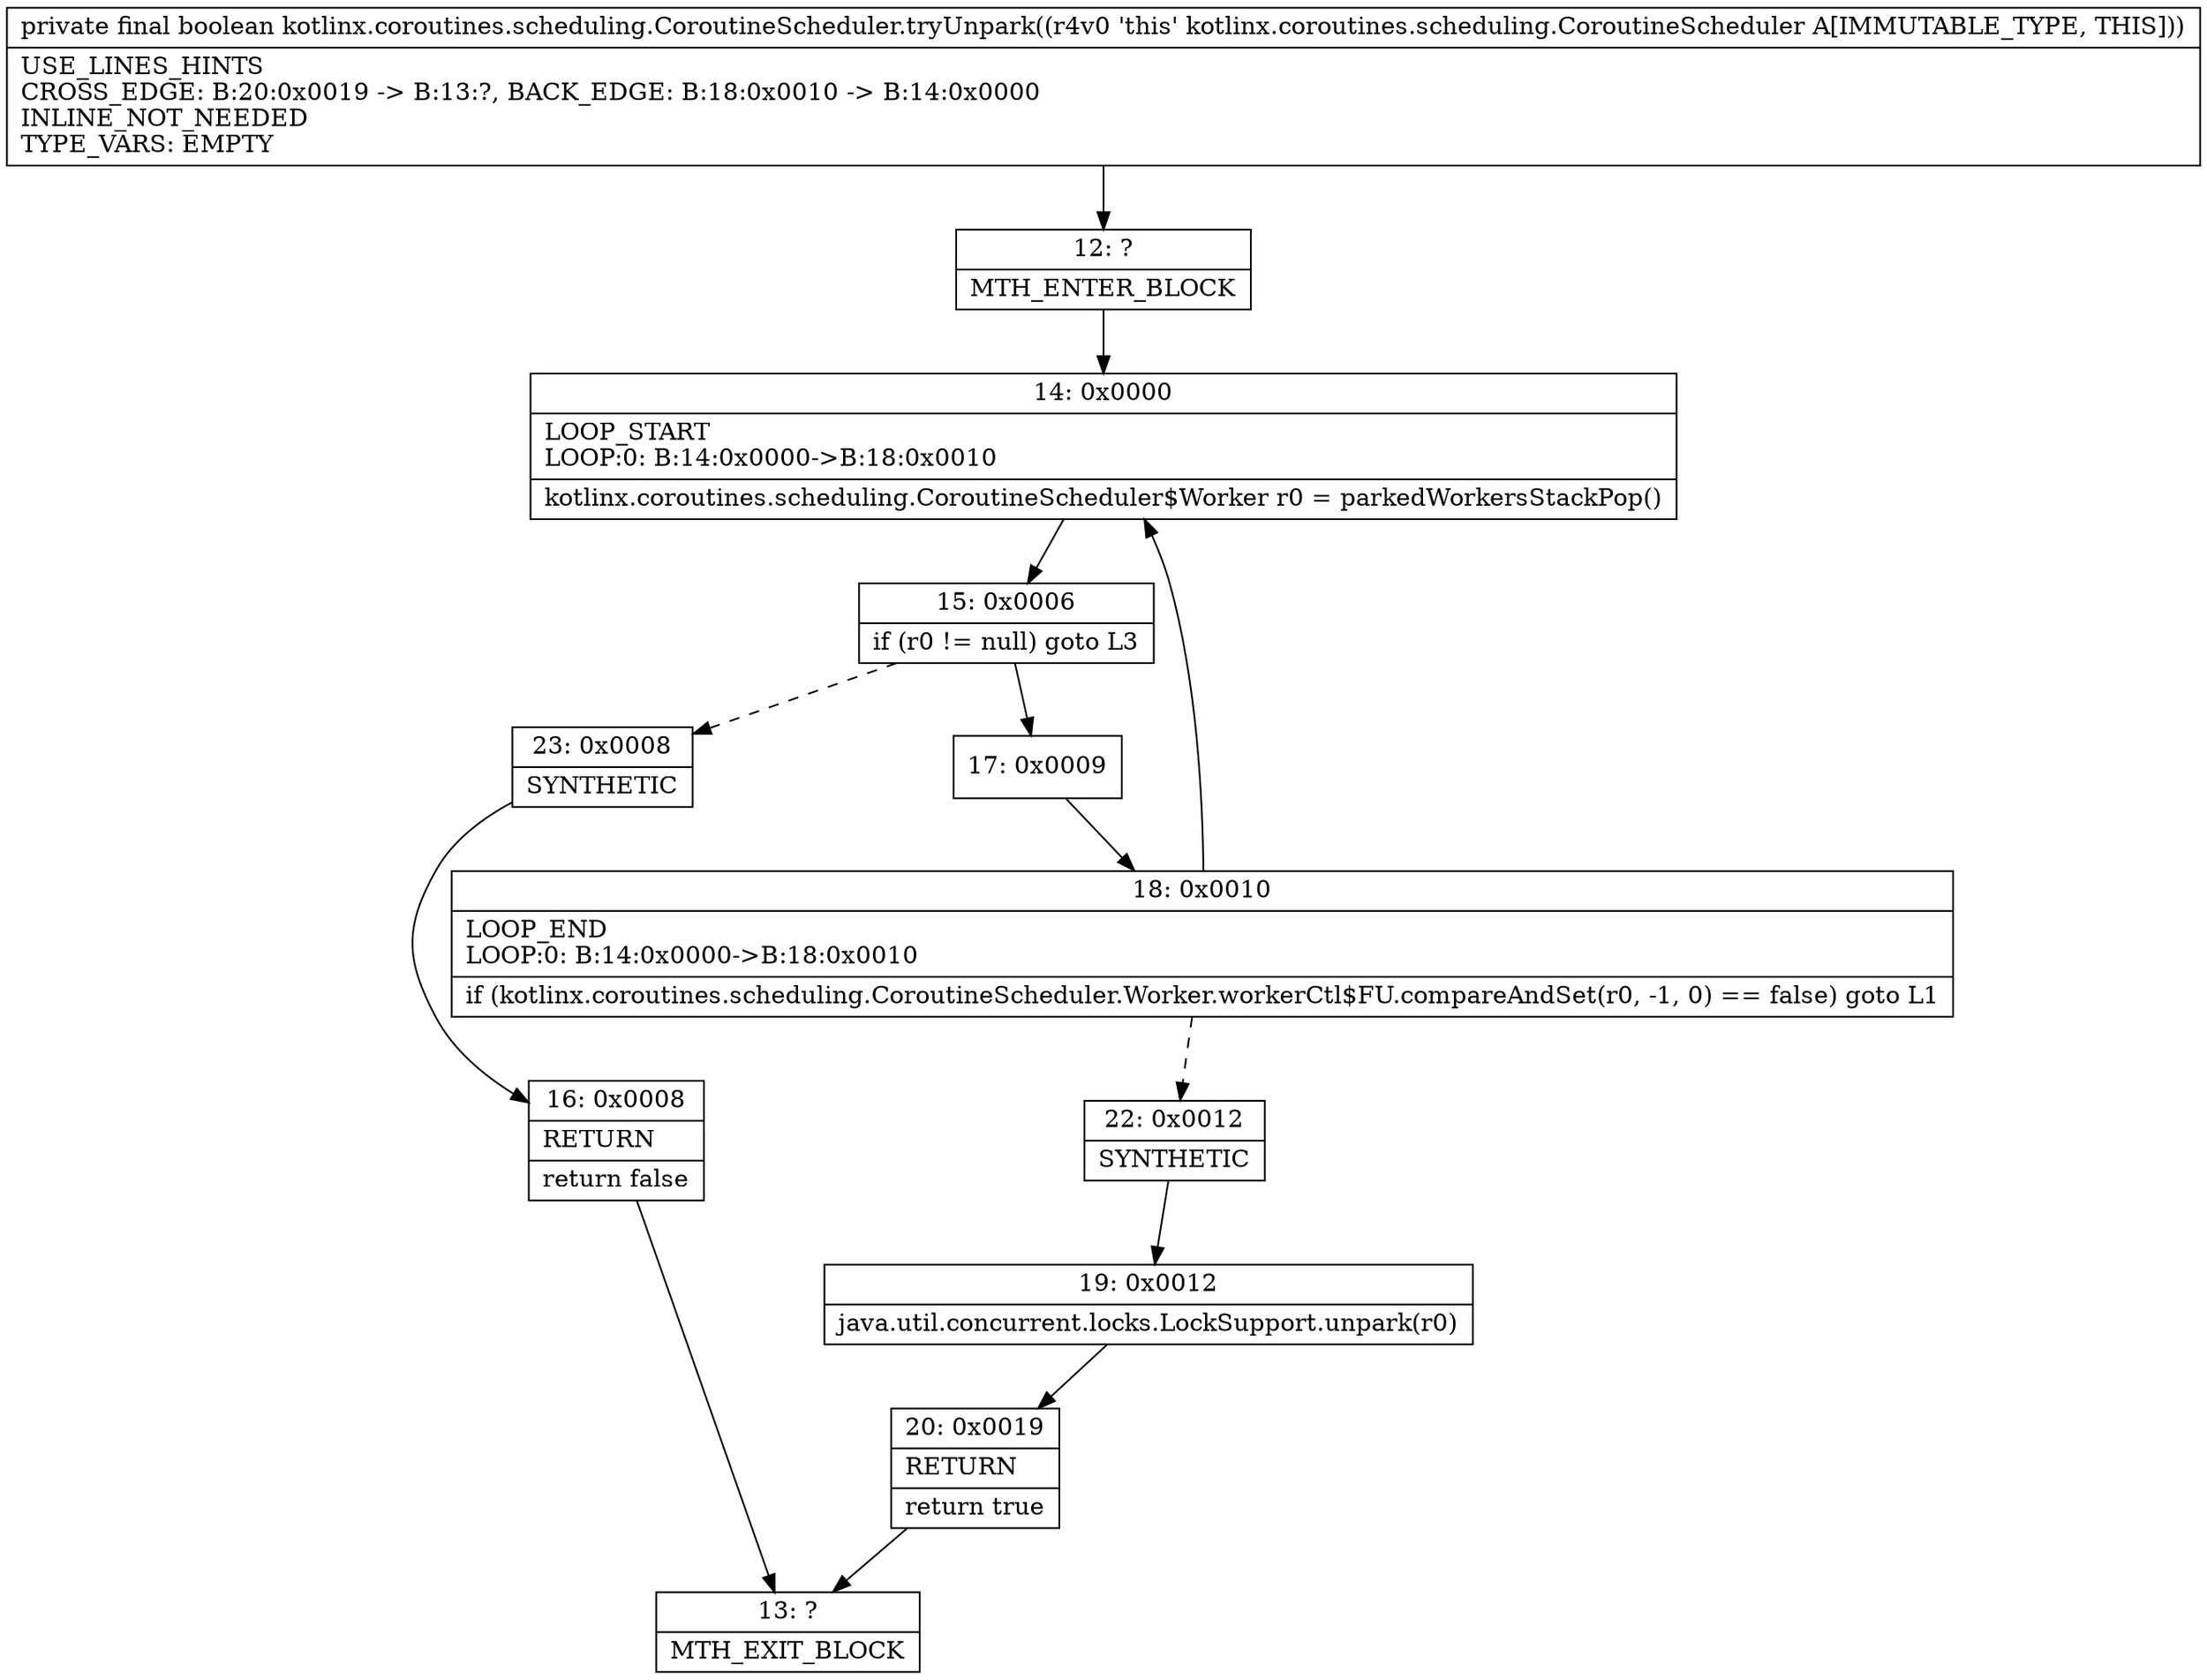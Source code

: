 digraph "CFG forkotlinx.coroutines.scheduling.CoroutineScheduler.tryUnpark()Z" {
Node_12 [shape=record,label="{12\:\ ?|MTH_ENTER_BLOCK\l}"];
Node_14 [shape=record,label="{14\:\ 0x0000|LOOP_START\lLOOP:0: B:14:0x0000\-\>B:18:0x0010\l|kotlinx.coroutines.scheduling.CoroutineScheduler$Worker r0 = parkedWorkersStackPop()\l}"];
Node_15 [shape=record,label="{15\:\ 0x0006|if (r0 != null) goto L3\l}"];
Node_17 [shape=record,label="{17\:\ 0x0009}"];
Node_18 [shape=record,label="{18\:\ 0x0010|LOOP_END\lLOOP:0: B:14:0x0000\-\>B:18:0x0010\l|if (kotlinx.coroutines.scheduling.CoroutineScheduler.Worker.workerCtl$FU.compareAndSet(r0, \-1, 0) == false) goto L1\l}"];
Node_22 [shape=record,label="{22\:\ 0x0012|SYNTHETIC\l}"];
Node_19 [shape=record,label="{19\:\ 0x0012|java.util.concurrent.locks.LockSupport.unpark(r0)\l}"];
Node_20 [shape=record,label="{20\:\ 0x0019|RETURN\l|return true\l}"];
Node_13 [shape=record,label="{13\:\ ?|MTH_EXIT_BLOCK\l}"];
Node_23 [shape=record,label="{23\:\ 0x0008|SYNTHETIC\l}"];
Node_16 [shape=record,label="{16\:\ 0x0008|RETURN\l|return false\l}"];
MethodNode[shape=record,label="{private final boolean kotlinx.coroutines.scheduling.CoroutineScheduler.tryUnpark((r4v0 'this' kotlinx.coroutines.scheduling.CoroutineScheduler A[IMMUTABLE_TYPE, THIS]))  | USE_LINES_HINTS\lCROSS_EDGE: B:20:0x0019 \-\> B:13:?, BACK_EDGE: B:18:0x0010 \-\> B:14:0x0000\lINLINE_NOT_NEEDED\lTYPE_VARS: EMPTY\l}"];
MethodNode -> Node_12;Node_12 -> Node_14;
Node_14 -> Node_15;
Node_15 -> Node_17;
Node_15 -> Node_23[style=dashed];
Node_17 -> Node_18;
Node_18 -> Node_14;
Node_18 -> Node_22[style=dashed];
Node_22 -> Node_19;
Node_19 -> Node_20;
Node_20 -> Node_13;
Node_23 -> Node_16;
Node_16 -> Node_13;
}

